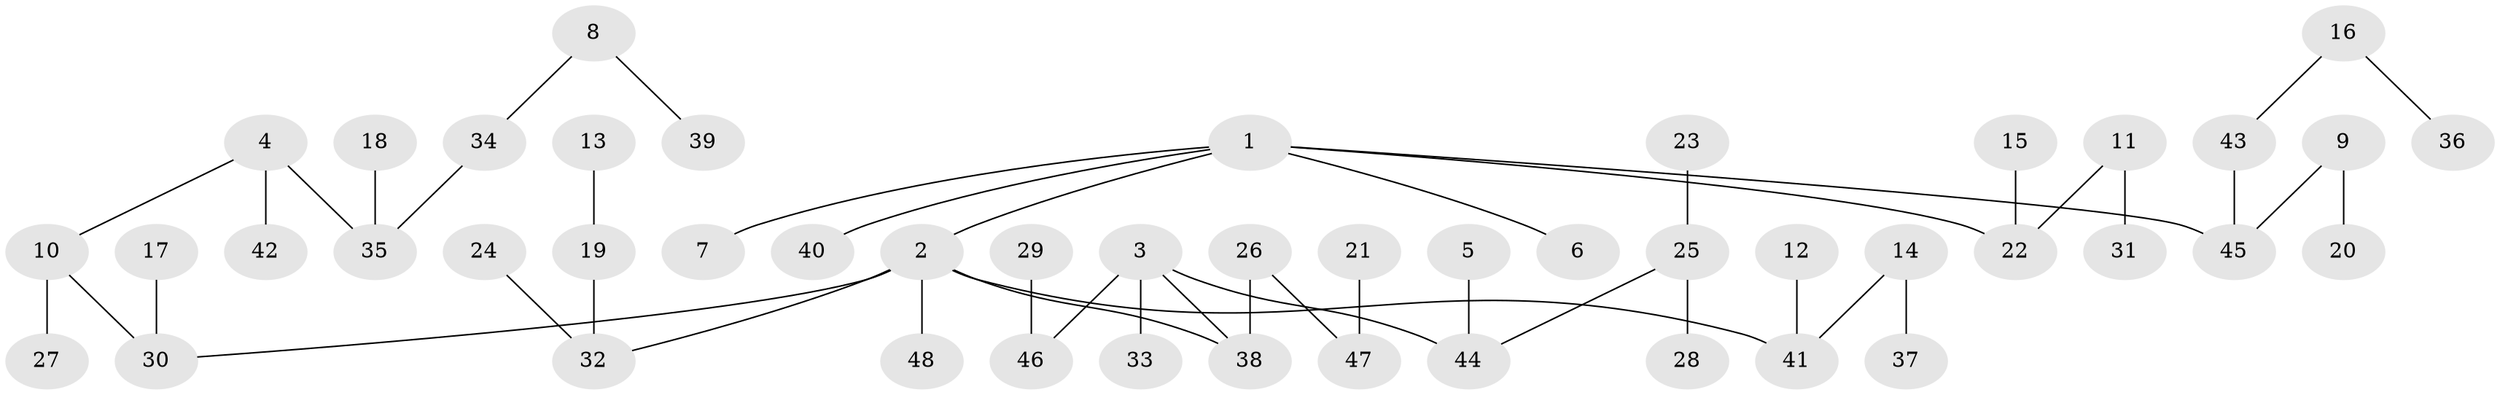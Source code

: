 // original degree distribution, {4: 0.13541666666666666, 5: 0.03125, 3: 0.10416666666666667, 2: 0.23958333333333334, 1: 0.4895833333333333}
// Generated by graph-tools (version 1.1) at 2025/02/03/09/25 03:02:27]
// undirected, 48 vertices, 47 edges
graph export_dot {
graph [start="1"]
  node [color=gray90,style=filled];
  1;
  2;
  3;
  4;
  5;
  6;
  7;
  8;
  9;
  10;
  11;
  12;
  13;
  14;
  15;
  16;
  17;
  18;
  19;
  20;
  21;
  22;
  23;
  24;
  25;
  26;
  27;
  28;
  29;
  30;
  31;
  32;
  33;
  34;
  35;
  36;
  37;
  38;
  39;
  40;
  41;
  42;
  43;
  44;
  45;
  46;
  47;
  48;
  1 -- 2 [weight=1.0];
  1 -- 6 [weight=1.0];
  1 -- 7 [weight=1.0];
  1 -- 22 [weight=1.0];
  1 -- 40 [weight=1.0];
  1 -- 45 [weight=1.0];
  2 -- 30 [weight=1.0];
  2 -- 32 [weight=1.0];
  2 -- 38 [weight=1.0];
  2 -- 41 [weight=1.0];
  2 -- 48 [weight=1.0];
  3 -- 33 [weight=1.0];
  3 -- 38 [weight=1.0];
  3 -- 44 [weight=1.0];
  3 -- 46 [weight=1.0];
  4 -- 10 [weight=1.0];
  4 -- 35 [weight=1.0];
  4 -- 42 [weight=1.0];
  5 -- 44 [weight=1.0];
  8 -- 34 [weight=1.0];
  8 -- 39 [weight=1.0];
  9 -- 20 [weight=1.0];
  9 -- 45 [weight=1.0];
  10 -- 27 [weight=1.0];
  10 -- 30 [weight=1.0];
  11 -- 22 [weight=1.0];
  11 -- 31 [weight=1.0];
  12 -- 41 [weight=1.0];
  13 -- 19 [weight=1.0];
  14 -- 37 [weight=1.0];
  14 -- 41 [weight=1.0];
  15 -- 22 [weight=1.0];
  16 -- 36 [weight=1.0];
  16 -- 43 [weight=1.0];
  17 -- 30 [weight=1.0];
  18 -- 35 [weight=1.0];
  19 -- 32 [weight=1.0];
  21 -- 47 [weight=1.0];
  23 -- 25 [weight=1.0];
  24 -- 32 [weight=1.0];
  25 -- 28 [weight=1.0];
  25 -- 44 [weight=1.0];
  26 -- 38 [weight=1.0];
  26 -- 47 [weight=1.0];
  29 -- 46 [weight=1.0];
  34 -- 35 [weight=1.0];
  43 -- 45 [weight=1.0];
}
